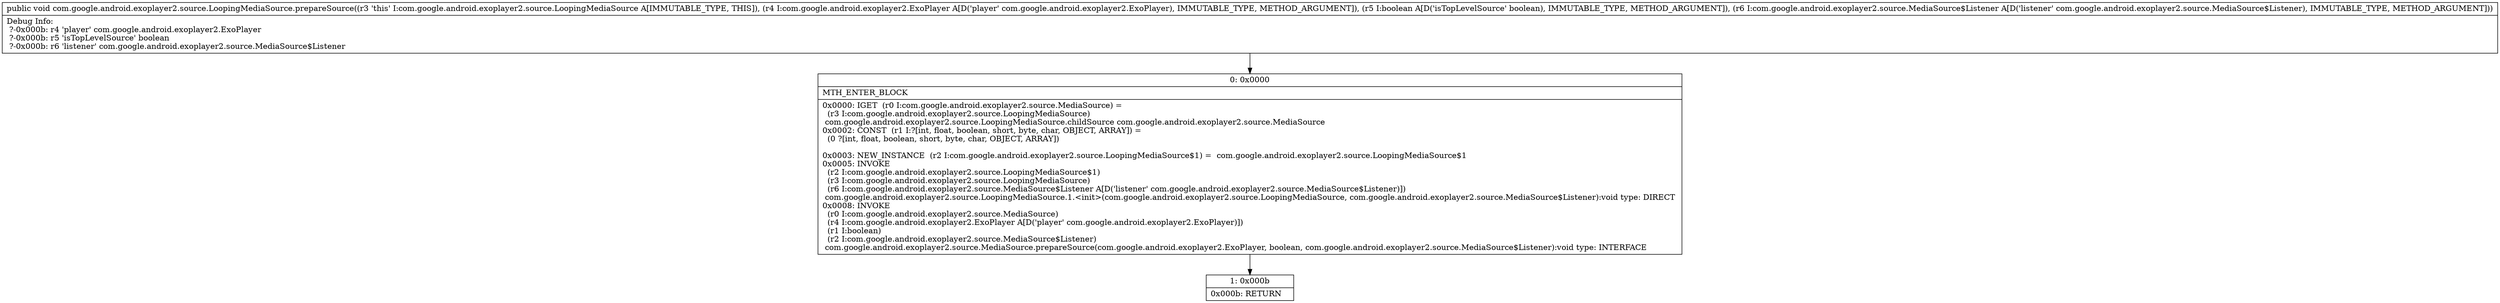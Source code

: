 digraph "CFG forcom.google.android.exoplayer2.source.LoopingMediaSource.prepareSource(Lcom\/google\/android\/exoplayer2\/ExoPlayer;ZLcom\/google\/android\/exoplayer2\/source\/MediaSource$Listener;)V" {
Node_0 [shape=record,label="{0\:\ 0x0000|MTH_ENTER_BLOCK\l|0x0000: IGET  (r0 I:com.google.android.exoplayer2.source.MediaSource) = \l  (r3 I:com.google.android.exoplayer2.source.LoopingMediaSource)\l com.google.android.exoplayer2.source.LoopingMediaSource.childSource com.google.android.exoplayer2.source.MediaSource \l0x0002: CONST  (r1 I:?[int, float, boolean, short, byte, char, OBJECT, ARRAY]) = \l  (0 ?[int, float, boolean, short, byte, char, OBJECT, ARRAY])\l \l0x0003: NEW_INSTANCE  (r2 I:com.google.android.exoplayer2.source.LoopingMediaSource$1) =  com.google.android.exoplayer2.source.LoopingMediaSource$1 \l0x0005: INVOKE  \l  (r2 I:com.google.android.exoplayer2.source.LoopingMediaSource$1)\l  (r3 I:com.google.android.exoplayer2.source.LoopingMediaSource)\l  (r6 I:com.google.android.exoplayer2.source.MediaSource$Listener A[D('listener' com.google.android.exoplayer2.source.MediaSource$Listener)])\l com.google.android.exoplayer2.source.LoopingMediaSource.1.\<init\>(com.google.android.exoplayer2.source.LoopingMediaSource, com.google.android.exoplayer2.source.MediaSource$Listener):void type: DIRECT \l0x0008: INVOKE  \l  (r0 I:com.google.android.exoplayer2.source.MediaSource)\l  (r4 I:com.google.android.exoplayer2.ExoPlayer A[D('player' com.google.android.exoplayer2.ExoPlayer)])\l  (r1 I:boolean)\l  (r2 I:com.google.android.exoplayer2.source.MediaSource$Listener)\l com.google.android.exoplayer2.source.MediaSource.prepareSource(com.google.android.exoplayer2.ExoPlayer, boolean, com.google.android.exoplayer2.source.MediaSource$Listener):void type: INTERFACE \l}"];
Node_1 [shape=record,label="{1\:\ 0x000b|0x000b: RETURN   \l}"];
MethodNode[shape=record,label="{public void com.google.android.exoplayer2.source.LoopingMediaSource.prepareSource((r3 'this' I:com.google.android.exoplayer2.source.LoopingMediaSource A[IMMUTABLE_TYPE, THIS]), (r4 I:com.google.android.exoplayer2.ExoPlayer A[D('player' com.google.android.exoplayer2.ExoPlayer), IMMUTABLE_TYPE, METHOD_ARGUMENT]), (r5 I:boolean A[D('isTopLevelSource' boolean), IMMUTABLE_TYPE, METHOD_ARGUMENT]), (r6 I:com.google.android.exoplayer2.source.MediaSource$Listener A[D('listener' com.google.android.exoplayer2.source.MediaSource$Listener), IMMUTABLE_TYPE, METHOD_ARGUMENT]))  | Debug Info:\l  ?\-0x000b: r4 'player' com.google.android.exoplayer2.ExoPlayer\l  ?\-0x000b: r5 'isTopLevelSource' boolean\l  ?\-0x000b: r6 'listener' com.google.android.exoplayer2.source.MediaSource$Listener\l}"];
MethodNode -> Node_0;
Node_0 -> Node_1;
}

